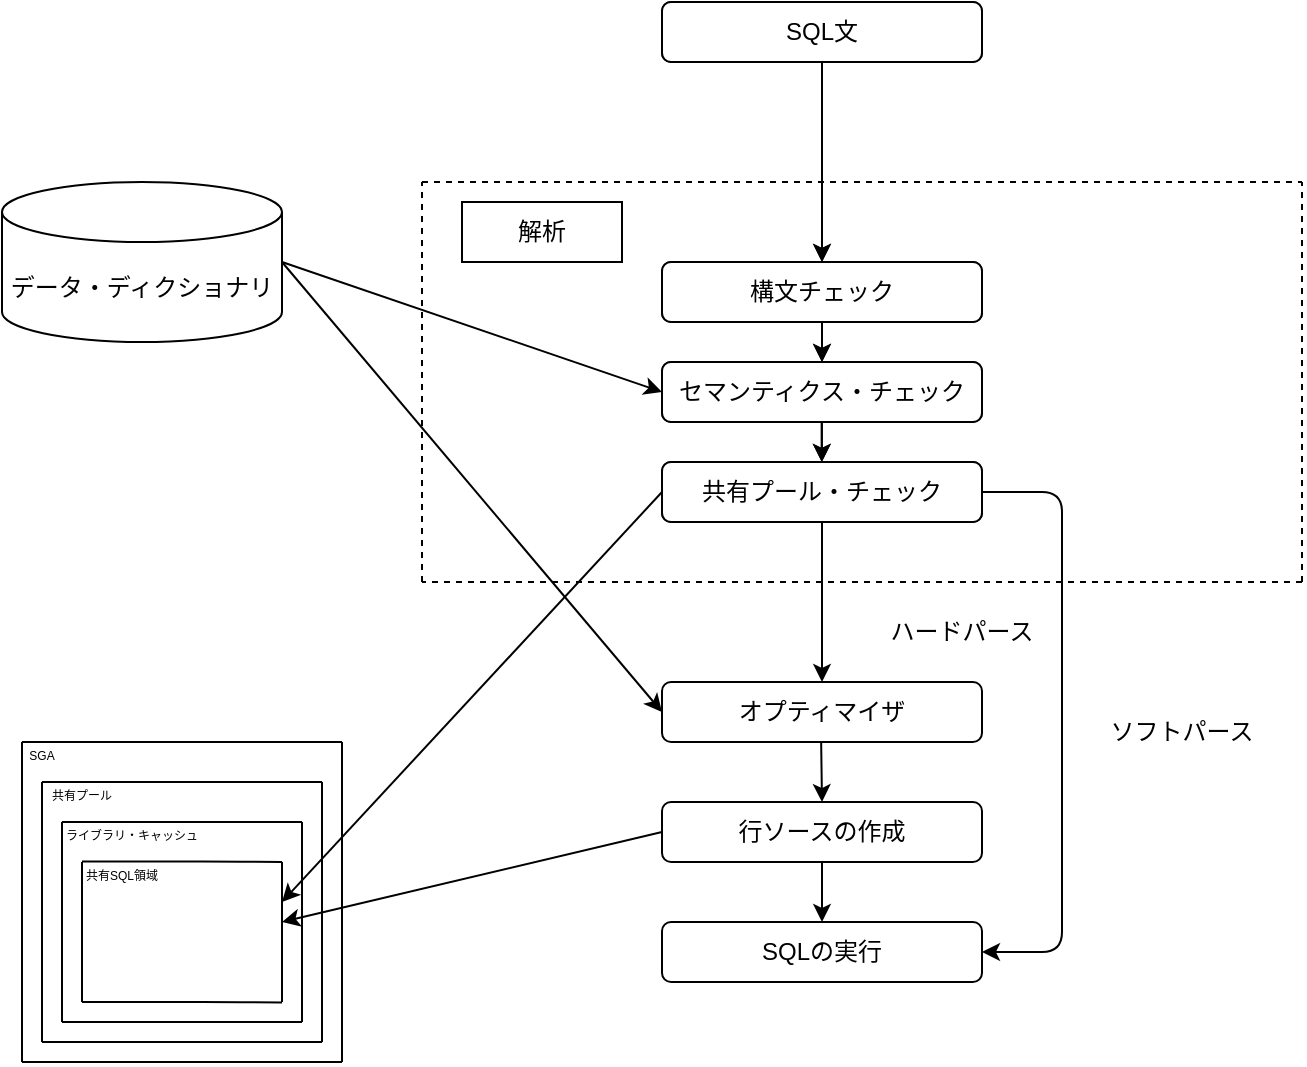 <mxfile>
    <diagram id="fdDGcWt5Se1gSuq796fH" name="ページ1">
        <mxGraphModel dx="911" dy="1623" grid="1" gridSize="10" guides="1" tooltips="1" connect="1" arrows="1" fold="1" page="1" pageScale="1" pageWidth="827" pageHeight="1169" background="#ffffff" math="0" shadow="0">
            <root>
                <mxCell id="0"/>
                <mxCell id="1" parent="0"/>
                <mxCell id="57" value="SQL文" style="rounded=1;whiteSpace=wrap;html=1;" parent="1" vertex="1">
                    <mxGeometry x="360" y="-1090" width="160" height="30" as="geometry"/>
                </mxCell>
                <mxCell id="58" value="" style="endArrow=none;dashed=1;html=1;" parent="1" edge="1">
                    <mxGeometry width="50" height="50" relative="1" as="geometry">
                        <mxPoint x="240" y="-1000" as="sourcePoint"/>
                        <mxPoint x="680" y="-1000" as="targetPoint"/>
                    </mxGeometry>
                </mxCell>
                <mxCell id="59" value="" style="endArrow=classic;html=1;exitX=0.5;exitY=1;exitDx=0;exitDy=0;entryX=0.5;entryY=0;entryDx=0;entryDy=0;" parent="1" source="57" target="60" edge="1">
                    <mxGeometry width="50" height="50" relative="1" as="geometry">
                        <mxPoint x="400" y="-880" as="sourcePoint"/>
                        <mxPoint x="414" y="-960" as="targetPoint"/>
                    </mxGeometry>
                </mxCell>
                <mxCell id="60" value="構文チェック" style="rounded=1;whiteSpace=wrap;html=1;" parent="1" vertex="1">
                    <mxGeometry x="360" y="-960" width="160" height="30" as="geometry"/>
                </mxCell>
                <mxCell id="61" value="解析" style="rounded=0;whiteSpace=wrap;html=1;" parent="1" vertex="1">
                    <mxGeometry x="260" y="-990" width="80" height="30" as="geometry"/>
                </mxCell>
                <mxCell id="69" value="" style="edgeStyle=none;html=1;exitX=0.5;exitY=1;exitDx=0;exitDy=0;entryX=0.5;entryY=0;entryDx=0;entryDy=0;" parent="1" source="60" target="64" edge="1">
                    <mxGeometry relative="1" as="geometry">
                        <mxPoint x="500" y="-920" as="sourcePoint"/>
                    </mxGeometry>
                </mxCell>
                <mxCell id="64" value="セマンティクス・チェック" style="rounded=1;whiteSpace=wrap;html=1;" parent="1" vertex="1">
                    <mxGeometry x="360" y="-910" width="160" height="30" as="geometry"/>
                </mxCell>
                <mxCell id="68" value="共有プール・チェック" style="rounded=1;whiteSpace=wrap;html=1;" parent="1" vertex="1">
                    <mxGeometry x="360" y="-860" width="160" height="30" as="geometry"/>
                </mxCell>
                <mxCell id="73" value="" style="edgeStyle=none;html=1;exitX=0.5;exitY=1;exitDx=0;exitDy=0;entryX=0.5;entryY=0;entryDx=0;entryDy=0;" parent="1" edge="1">
                    <mxGeometry relative="1" as="geometry">
                        <mxPoint x="439.9" y="-880" as="sourcePoint"/>
                        <mxPoint x="439.9" y="-860" as="targetPoint"/>
                    </mxGeometry>
                </mxCell>
                <mxCell id="74" value="" style="endArrow=none;dashed=1;html=1;" parent="1" edge="1">
                    <mxGeometry width="50" height="50" relative="1" as="geometry">
                        <mxPoint x="240" y="-800" as="sourcePoint"/>
                        <mxPoint x="240" y="-1000" as="targetPoint"/>
                    </mxGeometry>
                </mxCell>
                <mxCell id="75" value="" style="endArrow=none;dashed=1;html=1;" parent="1" edge="1">
                    <mxGeometry width="50" height="50" relative="1" as="geometry">
                        <mxPoint x="680" y="-800" as="sourcePoint"/>
                        <mxPoint x="680" y="-1000" as="targetPoint"/>
                    </mxGeometry>
                </mxCell>
                <mxCell id="76" value="" style="endArrow=none;dashed=1;html=1;" parent="1" edge="1">
                    <mxGeometry width="50" height="50" relative="1" as="geometry">
                        <mxPoint x="680" y="-800" as="sourcePoint"/>
                        <mxPoint x="240" y="-800" as="targetPoint"/>
                    </mxGeometry>
                </mxCell>
                <mxCell id="77" value="SQL文" style="rounded=1;whiteSpace=wrap;html=1;" vertex="1" parent="1">
                    <mxGeometry x="360" y="-1090" width="160" height="30" as="geometry"/>
                </mxCell>
                <mxCell id="78" value="" style="endArrow=none;dashed=1;html=1;" edge="1" parent="1">
                    <mxGeometry width="50" height="50" relative="1" as="geometry">
                        <mxPoint x="240" y="-1000" as="sourcePoint"/>
                        <mxPoint x="680" y="-1000" as="targetPoint"/>
                    </mxGeometry>
                </mxCell>
                <mxCell id="79" value="" style="endArrow=classic;html=1;exitX=0.5;exitY=1;exitDx=0;exitDy=0;entryX=0.5;entryY=0;entryDx=0;entryDy=0;" edge="1" parent="1" source="77" target="80">
                    <mxGeometry width="50" height="50" relative="1" as="geometry">
                        <mxPoint x="400" y="-880" as="sourcePoint"/>
                        <mxPoint x="414" y="-960" as="targetPoint"/>
                    </mxGeometry>
                </mxCell>
                <mxCell id="80" value="構文チェック" style="rounded=1;whiteSpace=wrap;html=1;" vertex="1" parent="1">
                    <mxGeometry x="360" y="-960" width="160" height="30" as="geometry"/>
                </mxCell>
                <mxCell id="81" value="解析" style="rounded=0;whiteSpace=wrap;html=1;" vertex="1" parent="1">
                    <mxGeometry x="260" y="-990" width="80" height="30" as="geometry"/>
                </mxCell>
                <mxCell id="82" value="" style="edgeStyle=none;html=1;exitX=0.5;exitY=1;exitDx=0;exitDy=0;entryX=0.5;entryY=0;entryDx=0;entryDy=0;" edge="1" parent="1" source="80" target="83">
                    <mxGeometry relative="1" as="geometry">
                        <mxPoint x="500" y="-920" as="sourcePoint"/>
                    </mxGeometry>
                </mxCell>
                <mxCell id="83" value="セマンティクス・チェック" style="rounded=1;whiteSpace=wrap;html=1;" vertex="1" parent="1">
                    <mxGeometry x="360" y="-910" width="160" height="30" as="geometry"/>
                </mxCell>
                <mxCell id="84" value="共有プール・チェック" style="rounded=1;whiteSpace=wrap;html=1;" vertex="1" parent="1">
                    <mxGeometry x="360" y="-860" width="160" height="30" as="geometry"/>
                </mxCell>
                <mxCell id="85" value="" style="edgeStyle=none;html=1;exitX=0.5;exitY=1;exitDx=0;exitDy=0;entryX=0.5;entryY=0;entryDx=0;entryDy=0;" edge="1" parent="1">
                    <mxGeometry relative="1" as="geometry">
                        <mxPoint x="439.9" y="-880" as="sourcePoint"/>
                        <mxPoint x="439.9" y="-860" as="targetPoint"/>
                    </mxGeometry>
                </mxCell>
                <mxCell id="86" value="" style="endArrow=none;dashed=1;html=1;" edge="1" parent="1">
                    <mxGeometry width="50" height="50" relative="1" as="geometry">
                        <mxPoint x="240" y="-800" as="sourcePoint"/>
                        <mxPoint x="240" y="-1000" as="targetPoint"/>
                    </mxGeometry>
                </mxCell>
                <mxCell id="87" value="" style="endArrow=none;dashed=1;html=1;" edge="1" parent="1">
                    <mxGeometry width="50" height="50" relative="1" as="geometry">
                        <mxPoint x="680" y="-800" as="sourcePoint"/>
                        <mxPoint x="680" y="-1000" as="targetPoint"/>
                    </mxGeometry>
                </mxCell>
                <mxCell id="88" value="" style="endArrow=none;dashed=1;html=1;" edge="1" parent="1">
                    <mxGeometry width="50" height="50" relative="1" as="geometry">
                        <mxPoint x="680" y="-800" as="sourcePoint"/>
                        <mxPoint x="240" y="-800" as="targetPoint"/>
                    </mxGeometry>
                </mxCell>
                <mxCell id="89" value="データ・ディクショナリ" style="shape=cylinder3;whiteSpace=wrap;html=1;boundedLbl=1;backgroundOutline=1;size=15;" vertex="1" parent="1">
                    <mxGeometry x="30" y="-1000" width="140" height="80" as="geometry"/>
                </mxCell>
                <mxCell id="90" value="" style="endArrow=classic;html=1;exitX=1;exitY=0.5;exitDx=0;exitDy=0;exitPerimeter=0;entryX=0;entryY=0.5;entryDx=0;entryDy=0;" edge="1" parent="1" source="89" target="83">
                    <mxGeometry width="50" height="50" relative="1" as="geometry">
                        <mxPoint x="130" y="-850" as="sourcePoint"/>
                        <mxPoint x="180" y="-900" as="targetPoint"/>
                    </mxGeometry>
                </mxCell>
                <mxCell id="91" value="オプティマイザ" style="rounded=1;whiteSpace=wrap;html=1;" vertex="1" parent="1">
                    <mxGeometry x="360" y="-750" width="160" height="30" as="geometry"/>
                </mxCell>
                <mxCell id="92" value="" style="endArrow=classic;html=1;exitX=0.5;exitY=1;exitDx=0;exitDy=0;" edge="1" parent="1" source="84" target="91">
                    <mxGeometry width="50" height="50" relative="1" as="geometry">
                        <mxPoint x="340" y="-800" as="sourcePoint"/>
                        <mxPoint x="340" y="-700" as="targetPoint"/>
                    </mxGeometry>
                </mxCell>
                <mxCell id="93" value="" style="endArrow=classic;html=1;exitX=1;exitY=0.5;exitDx=0;exitDy=0;exitPerimeter=0;entryX=0;entryY=0.5;entryDx=0;entryDy=0;" edge="1" parent="1" source="89" target="91">
                    <mxGeometry width="50" height="50" relative="1" as="geometry">
                        <mxPoint x="180" y="-950" as="sourcePoint"/>
                        <mxPoint x="370" y="-885" as="targetPoint"/>
                    </mxGeometry>
                </mxCell>
                <mxCell id="94" value="ハードパース" style="text;html=1;strokeColor=none;fillColor=none;align=center;verticalAlign=middle;whiteSpace=wrap;rounded=0;" vertex="1" parent="1">
                    <mxGeometry x="450" y="-790" width="120" height="30" as="geometry"/>
                </mxCell>
                <mxCell id="95" value="行ソースの作成" style="rounded=1;whiteSpace=wrap;html=1;" vertex="1" parent="1">
                    <mxGeometry x="360" y="-690" width="160" height="30" as="geometry"/>
                </mxCell>
                <mxCell id="96" value="" style="endArrow=classic;html=1;exitX=0.5;exitY=1;exitDx=0;exitDy=0;" edge="1" parent="1">
                    <mxGeometry width="50" height="50" relative="1" as="geometry">
                        <mxPoint x="439.58" y="-720" as="sourcePoint"/>
                        <mxPoint x="440" y="-690" as="targetPoint"/>
                    </mxGeometry>
                </mxCell>
                <mxCell id="97" value="SQLの実行" style="rounded=1;whiteSpace=wrap;html=1;" vertex="1" parent="1">
                    <mxGeometry x="360" y="-630" width="160" height="30" as="geometry"/>
                </mxCell>
                <mxCell id="98" value="" style="endArrow=classic;html=1;exitX=0.5;exitY=1;exitDx=0;exitDy=0;entryX=0.5;entryY=0;entryDx=0;entryDy=0;" edge="1" parent="1" source="95" target="97">
                    <mxGeometry width="50" height="50" relative="1" as="geometry">
                        <mxPoint x="449.58" y="-710" as="sourcePoint"/>
                        <mxPoint x="450" y="-680" as="targetPoint"/>
                    </mxGeometry>
                </mxCell>
                <mxCell id="99" value="" style="endArrow=none;html=1;" edge="1" parent="1">
                    <mxGeometry width="50" height="50" relative="1" as="geometry">
                        <mxPoint x="40" y="-720" as="sourcePoint"/>
                        <mxPoint x="200" y="-720" as="targetPoint"/>
                    </mxGeometry>
                </mxCell>
                <mxCell id="100" value="" style="endArrow=none;html=1;" edge="1" parent="1">
                    <mxGeometry width="50" height="50" relative="1" as="geometry">
                        <mxPoint x="40" y="-720" as="sourcePoint"/>
                        <mxPoint x="40" y="-560" as="targetPoint"/>
                    </mxGeometry>
                </mxCell>
                <mxCell id="101" value="" style="endArrow=none;html=1;exitX=0;exitY=0;exitDx=0;exitDy=0;" edge="1" parent="1" source="104">
                    <mxGeometry width="50" height="50" relative="1" as="geometry">
                        <mxPoint x="50" y="-670" as="sourcePoint"/>
                        <mxPoint x="50" y="-570" as="targetPoint"/>
                        <Array as="points"/>
                    </mxGeometry>
                </mxCell>
                <mxCell id="102" value="" style="endArrow=none;html=1;exitX=0;exitY=0;exitDx=0;exitDy=0;" edge="1" parent="1" source="104">
                    <mxGeometry width="50" height="50" relative="1" as="geometry">
                        <mxPoint x="130" y="-700" as="sourcePoint"/>
                        <mxPoint x="190" y="-700" as="targetPoint"/>
                    </mxGeometry>
                </mxCell>
                <mxCell id="103" value="&lt;font style=&quot;font-size: 6px;&quot;&gt;SGA&lt;/font&gt;" style="text;html=1;strokeColor=none;fillColor=none;align=center;verticalAlign=middle;whiteSpace=wrap;rounded=0;" vertex="1" parent="1">
                    <mxGeometry x="40" y="-720" width="20" height="10" as="geometry"/>
                </mxCell>
                <mxCell id="104" value="&lt;font style=&quot;font-size: 6px;&quot;&gt;共有プール&lt;/font&gt;" style="text;html=1;strokeColor=none;fillColor=none;align=center;verticalAlign=middle;whiteSpace=wrap;rounded=0;" vertex="1" parent="1">
                    <mxGeometry x="50" y="-700" width="40" height="10" as="geometry"/>
                </mxCell>
                <mxCell id="105" value="" style="endArrow=none;html=1;" edge="1" parent="1">
                    <mxGeometry width="50" height="50" relative="1" as="geometry">
                        <mxPoint x="60" y="-680" as="sourcePoint"/>
                        <mxPoint x="180" y="-680" as="targetPoint"/>
                        <Array as="points">
                            <mxPoint x="130" y="-680"/>
                        </Array>
                    </mxGeometry>
                </mxCell>
                <mxCell id="106" value="" style="endArrow=none;html=1;" edge="1" parent="1">
                    <mxGeometry width="50" height="50" relative="1" as="geometry">
                        <mxPoint x="60" y="-680" as="sourcePoint"/>
                        <mxPoint x="60" y="-580" as="targetPoint"/>
                        <Array as="points"/>
                    </mxGeometry>
                </mxCell>
                <mxCell id="107" value="&lt;font style=&quot;font-size: 6px;&quot;&gt;ライブラリ・キャッシュ&lt;/font&gt;" style="text;html=1;strokeColor=none;fillColor=none;align=center;verticalAlign=middle;whiteSpace=wrap;rounded=0;" vertex="1" parent="1">
                    <mxGeometry x="60" y="-680" width="70" height="10" as="geometry"/>
                </mxCell>
                <mxCell id="108" value="" style="endArrow=none;html=1;" edge="1" parent="1">
                    <mxGeometry width="50" height="50" relative="1" as="geometry">
                        <mxPoint x="70" y="-660.28" as="sourcePoint"/>
                        <mxPoint x="170" y="-660" as="targetPoint"/>
                        <Array as="points">
                            <mxPoint x="140" y="-660.28"/>
                        </Array>
                    </mxGeometry>
                </mxCell>
                <mxCell id="109" value="" style="endArrow=none;html=1;" edge="1" parent="1">
                    <mxGeometry width="50" height="50" relative="1" as="geometry">
                        <mxPoint x="70" y="-660" as="sourcePoint"/>
                        <mxPoint x="70" y="-590" as="targetPoint"/>
                        <Array as="points"/>
                    </mxGeometry>
                </mxCell>
                <mxCell id="110" value="&lt;span style=&quot;font-size: 6px;&quot;&gt;共有SQL領域&lt;/span&gt;" style="text;html=1;strokeColor=none;fillColor=none;align=center;verticalAlign=middle;whiteSpace=wrap;rounded=0;" vertex="1" parent="1">
                    <mxGeometry x="60" y="-660" width="60" height="10" as="geometry"/>
                </mxCell>
                <mxCell id="111" value="" style="endArrow=none;html=1;" edge="1" parent="1">
                    <mxGeometry width="50" height="50" relative="1" as="geometry">
                        <mxPoint x="200" y="-720" as="sourcePoint"/>
                        <mxPoint x="200" y="-560" as="targetPoint"/>
                    </mxGeometry>
                </mxCell>
                <mxCell id="112" value="" style="endArrow=none;html=1;" edge="1" parent="1">
                    <mxGeometry width="50" height="50" relative="1" as="geometry">
                        <mxPoint x="40" y="-560" as="sourcePoint"/>
                        <mxPoint x="200" y="-560" as="targetPoint"/>
                    </mxGeometry>
                </mxCell>
                <mxCell id="113" value="" style="endArrow=none;html=1;" edge="1" parent="1">
                    <mxGeometry width="50" height="50" relative="1" as="geometry">
                        <mxPoint x="170" y="-660" as="sourcePoint"/>
                        <mxPoint x="170" y="-590" as="targetPoint"/>
                        <Array as="points"/>
                    </mxGeometry>
                </mxCell>
                <mxCell id="114" value="" style="endArrow=none;html=1;" edge="1" parent="1">
                    <mxGeometry width="50" height="50" relative="1" as="geometry">
                        <mxPoint x="70" y="-590" as="sourcePoint"/>
                        <mxPoint x="170" y="-589.72" as="targetPoint"/>
                        <Array as="points">
                            <mxPoint x="140" y="-590"/>
                        </Array>
                    </mxGeometry>
                </mxCell>
                <mxCell id="115" value="" style="endArrow=none;html=1;" edge="1" parent="1">
                    <mxGeometry width="50" height="50" relative="1" as="geometry">
                        <mxPoint x="180" y="-680" as="sourcePoint"/>
                        <mxPoint x="180" y="-580" as="targetPoint"/>
                        <Array as="points"/>
                    </mxGeometry>
                </mxCell>
                <mxCell id="116" value="" style="endArrow=none;html=1;" edge="1" parent="1">
                    <mxGeometry width="50" height="50" relative="1" as="geometry">
                        <mxPoint x="60" y="-580" as="sourcePoint"/>
                        <mxPoint x="180" y="-580" as="targetPoint"/>
                        <Array as="points">
                            <mxPoint x="130" y="-580"/>
                        </Array>
                    </mxGeometry>
                </mxCell>
                <mxCell id="117" value="" style="endArrow=none;html=1;exitX=0;exitY=0;exitDx=0;exitDy=0;" edge="1" parent="1">
                    <mxGeometry width="50" height="50" relative="1" as="geometry">
                        <mxPoint x="190" y="-700" as="sourcePoint"/>
                        <mxPoint x="190" y="-570" as="targetPoint"/>
                        <Array as="points"/>
                    </mxGeometry>
                </mxCell>
                <mxCell id="118" value="" style="endArrow=none;html=1;exitX=0;exitY=0;exitDx=0;exitDy=0;" edge="1" parent="1">
                    <mxGeometry width="50" height="50" relative="1" as="geometry">
                        <mxPoint x="50" y="-570" as="sourcePoint"/>
                        <mxPoint x="190" y="-570" as="targetPoint"/>
                    </mxGeometry>
                </mxCell>
                <mxCell id="119" value="" style="endArrow=classic;html=1;fontSize=6;exitX=0;exitY=0.5;exitDx=0;exitDy=0;" edge="1" parent="1" source="84">
                    <mxGeometry width="50" height="50" relative="1" as="geometry">
                        <mxPoint x="260" y="-640" as="sourcePoint"/>
                        <mxPoint x="170" y="-640" as="targetPoint"/>
                    </mxGeometry>
                </mxCell>
                <mxCell id="120" value="" style="endArrow=classic;html=1;fontSize=6;exitX=0;exitY=0.5;exitDx=0;exitDy=0;" edge="1" parent="1" source="95">
                    <mxGeometry width="50" height="50" relative="1" as="geometry">
                        <mxPoint x="370" y="-835" as="sourcePoint"/>
                        <mxPoint x="170" y="-630" as="targetPoint"/>
                    </mxGeometry>
                </mxCell>
                <mxCell id="121" value="" style="endArrow=classic;html=1;fontSize=6;exitX=1;exitY=0.5;exitDx=0;exitDy=0;entryX=1;entryY=0.5;entryDx=0;entryDy=0;" edge="1" parent="1" source="84" target="97">
                    <mxGeometry width="50" height="50" relative="1" as="geometry">
                        <mxPoint x="590" y="-700" as="sourcePoint"/>
                        <mxPoint x="640" y="-750" as="targetPoint"/>
                        <Array as="points">
                            <mxPoint x="560" y="-845"/>
                            <mxPoint x="560" y="-730"/>
                            <mxPoint x="560" y="-615"/>
                        </Array>
                    </mxGeometry>
                </mxCell>
                <mxCell id="122" value="ソフトパース" style="text;html=1;strokeColor=none;fillColor=none;align=center;verticalAlign=middle;whiteSpace=wrap;rounded=0;" vertex="1" parent="1">
                    <mxGeometry x="560" y="-740" width="120" height="30" as="geometry"/>
                </mxCell>
            </root>
        </mxGraphModel>
    </diagram>
</mxfile>